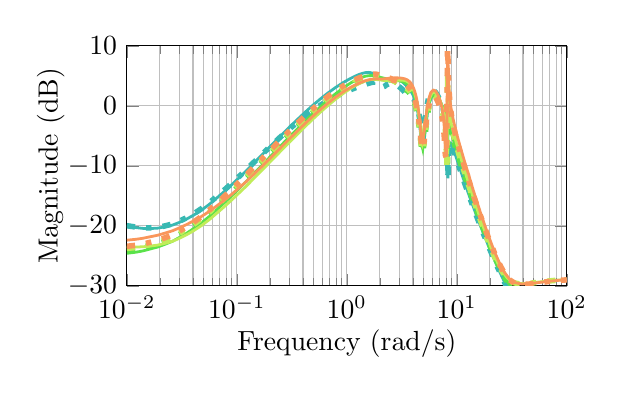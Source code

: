 % This file was created by matlab2tikz.
%
%The latest updates can be retrieved from
%  http://www.mathworks.com/matlabcentral/fileexchange/22022-matlab2tikz-matlab2tikz
%where you can also make suggestions and rate matlab2tikz.
%
%\definecolor{mycolor1}{rgb}{0.078,0.504,0.838}%blau
\definecolor{mycolor1}{rgb}{0.977,0.589,0.357}%
\definecolor{mycolor37}{rgb}{0.221,0.724,0.703}%
\definecolor{mycolor53}{rgb}{0.352,0.886,0.291}%
\definecolor{mycolor69}{rgb}{0.757,0.925,0.348}%
\definecolor{mycolor89}{rgb}{0.977,0.589,0.357}%
%
\begin{tikzpicture}

\begin{axis}[%
width=2.2in,
height=1.2in,
at={(0.68in,0.596in)},
scale only axis,
xmode=log,
xmin=0.01,
xmax=100,
xmajorgrids,
xminorgrids,
ymajorgrids,
xminorticks=true,
xlabel={Frequency (rad/s)},
xlabel style = {yshift=1mm},
ymin=-30,
ymax=10,
ylabel={Magnitude (dB)},
ylabel style = {yshift=-2mm},
axis background/.style={fill=white}
]
\addplot [ line width=2pt,color=mycolor37,loosely dashdotted]
  table[row sep=crcr]{%
0.01	-19.98\\
0.012	-20.2\\
0.014	-20.322\\
0.016	-20.34\\
0.019	-20.247\\
0.022	-20.035\\
0.026	-19.699\\
0.03	-19.236\\
0.035	-18.646\\
0.041	-17.935\\
0.048	-17.114\\
0.056	-16.195\\
0.065	-15.194\\
0.076	-14.126\\
0.089	-13.005\\
0.104	-11.847\\
0.122	-10.662\\
0.142	-9.464\\
0.166	-8.262\\
0.194	-7.069\\
0.227	-5.894\\
0.265	-4.749\\
0.31	-3.646\\
0.363	-2.597\\
0.424	-1.613\\
0.495	-0.702\\
0.579	0.129\\
0.677	0.878\\
0.791	1.549\\
0.925	2.147\\
1.036	2.541\\
1.098	2.733\\
1.098	2.733\\
1.099	2.734\\
1.179	2.957\\
1.239	3.107\\
1.24	3.107\\
1.24	3.108\\
1.317	3.282\\
1.373	3.399\\
1.373	3.4\\
1.373	3.4\\
1.446	3.538\\
1.497	3.628\\
1.497	3.628\\
1.497	3.628\\
1.565	3.735\\
1.61	3.8\\
1.611	3.801\\
1.611	3.801\\
1.674	3.879\\
1.713	3.919\\
1.713	3.92\\
1.713	3.92\\
1.772	3.963\\
1.805	3.976\\
1.805	3.976\\
1.805	3.976\\
1.86	3.966\\
1.886	3.943\\
1.887	3.943\\
1.887	3.942\\
1.938	3.845\\
1.958	3.783\\
1.958	3.783\\
1.958	3.782\\
2.006	3.581\\
2.021	3.509\\
2.021	3.509\\
2.021	3.508\\
2.076	3.259\\
2.076	3.259\\
2.076	3.259\\
2.132	3.149\\
2.132	3.149\\
2.132	3.149\\
2.2	3.248\\
2.2	3.248\\
2.2	3.248\\
2.204	3.258\\
2.284	3.472\\
2.284	3.473\\
2.284	3.473\\
2.296	3.502\\
2.387	3.655\\
2.387	3.655\\
2.387	3.655\\
2.41	3.679\\
2.514	3.725\\
2.515	3.725\\
2.515	3.725\\
2.552	3.723\\
2.675	3.659\\
2.675	3.658\\
2.675	3.658\\
2.729	3.607\\
2.877	3.407\\
2.878	3.406\\
2.878	3.406\\
2.954	3.272\\
3.137	2.878\\
3.138	2.876\\
3.138	2.875\\
3.228	2.648\\
3.311	2.419\\
3.311	2.419\\
3.311	2.419\\
3.312	2.417\\
3.342	2.33\\
3.352	2.301\\
3.352	2.3\\
3.504	1.834\\
3.604	1.572\\
3.614	1.562\\
3.614	1.561\\
3.751	1.471\\
3.837	1.401\\
3.845	1.394\\
3.845	1.393\\
3.969	1.24\\
4.041	1.111\\
4.048	1.097\\
4.048	1.097\\
4.159	0.814\\
4.217	0.615\\
4.223	0.592\\
4.223	0.591\\
4.323	0.135\\
4.368	-0.129\\
4.374	-0.162\\
4.374	-0.163\\
4.464	-0.825\\
4.498	-1.119\\
4.502	-1.161\\
4.502	-1.162\\
4.585	-2.021\\
4.607	-2.286\\
4.611	-2.332\\
4.611	-2.334\\
4.687	-3.298\\
4.7	-3.465\\
4.703	-3.508\\
4.703	-3.509\\
4.773	-4.382\\
4.778	-4.427\\
4.78	-4.456\\
4.78	-4.458\\
4.843	-4.983\\
4.845	-4.995\\
4.845	-4.996\\
4.898	-5.112\\
4.899	-5.11\\
4.9	-5.11\\
4.943	-4.941\\
4.945	-4.931\\
4.945	-4.93\\
4.981	-4.626\\
4.982	-4.613\\
4.982	-4.612\\
5.019	-4.19\\
5.02	-4.178\\
5.021	-4.176\\
5.066	-3.564\\
5.067	-3.555\\
5.067	-3.553\\
5.123	-2.751\\
5.123	-2.747\\
5.124	-2.746\\
5.193	-1.797\\
5.193	-1.795\\
5.193	-1.793\\
5.278	-0.775\\
5.279	-0.774\\
5.279	-0.765\\
5.384	0.231\\
5.384	0.232\\
5.385	0.245\\
5.514	1.137\\
5.514	1.138\\
5.517	1.153\\
5.676	1.869\\
5.676	1.869\\
5.68	1.882\\
5.689	1.913\\
5.878	2.352\\
5.878	2.352\\
5.884	2.36\\
5.914	2.399\\
6.133	2.497\\
6.133	2.497\\
6.14	2.495\\
6.197	2.472\\
6.404	2.262\\
6.405	2.261\\
6.406	2.26\\
6.456	2.183\\
6.456	2.183\\
6.466	2.166\\
6.493	2.121\\
6.742	1.606\\
6.742	1.606\\
6.743	1.603\\
6.815	1.429\\
7.034	0.855\\
7.034	0.854\\
7.035	0.851\\
7.094	0.69\\
7.284	0.16\\
7.285	0.159\\
7.286	0.156\\
7.333	0.027\\
7.498	-0.413\\
7.499	-0.414\\
7.5	-0.417\\
7.536	-0.509\\
7.68	-0.833\\
7.68	-0.834\\
7.681	-0.836\\
7.709	-0.89\\
7.833	-1.072\\
7.833	-1.073\\
7.835	-1.074\\
7.855	-1.091\\
7.962	-1.082\\
7.962	-1.082\\
7.963	-1.081\\
7.978	-1.061\\
8.07	-0.761\\
8.07	-0.759\\
8.071	-0.752\\
8.081	-0.695\\
8.16	-0.016\\
8.16	-0.013\\
8.162	-0.001\\
8.168	0.051\\
8.236	-1.828\\
8.236	-1.87\\
8.237	-2.026\\
8.298	-12.097\\
8.299	-12.099\\
8.3	-12.104\\
8.362	-10.284\\
8.362	-10.261\\
8.363	-10.177\\
8.439	-7.583\\
8.439	-7.577\\
8.441	-7.553\\
8.533	-6.625\\
8.534	-6.623\\
8.535	-6.616\\
8.649	-6.317\\
8.65	-6.317\\
8.651	-6.316\\
8.791	-6.347\\
8.792	-6.348\\
8.793	-6.349\\
8.807	-6.363\\
8.967	-6.606\\
8.967	-6.607\\
8.969	-6.609\\
9.009	-6.685\\
9.184	-7.053\\
9.184	-7.054\\
9.186	-7.057\\
9.259	-7.223\\
9.453	-7.679\\
9.454	-7.68\\
9.455	-7.683\\
9.571	-7.96\\
9.79	-8.487\\
9.791	-8.488\\
9.792	-8.492\\
9.962	-8.897\\
10.214	-9.491\\
10.215	-9.493\\
10.216	-9.496\\
10.456	-10.049\\
10.752	-10.713\\
10.753	-10.714\\
10.755	-10.717\\
10.877	-10.986\\
10.878	-10.987\\
10.878	-10.987\\
10.878	-10.987\\
11.446	-12.184\\
11.446	-12.184\\
11.446	-12.184\\
11.446	-12.184\\
11.94	-13.163\\
11.941	-13.163\\
11.941	-13.163\\
11.941	-13.163\\
12.367	-13.964\\
12.367	-13.965\\
12.367	-13.965\\
12.367	-13.965\\
12.732	-14.622\\
12.732	-14.622\\
12.733	-14.622\\
12.733	-14.623\\
13.044	-15.163\\
13.044	-15.163\\
13.044	-15.163\\
13.044	-15.163\\
13.308	-15.609\\
13.308	-15.609\\
13.308	-15.609\\
13.309	-15.609\\
13.532	-15.978\\
13.532	-15.978\\
13.532	-15.978\\
13.532	-15.978\\
13.72	-16.282\\
13.72	-16.282\\
13.72	-16.282\\
13.72	-16.282\\
13.878	-16.519\\
13.878	-16.519\\
13.878	-16.519\\
13.879	-16.52\\
14.038	-16.758\\
14.038	-16.758\\
14.038	-16.758\\
14.039	-16.759\\
14.234	-17.059\\
14.234	-17.06\\
14.234	-17.06\\
14.234	-17.06\\
14.472	-17.419\\
14.473	-17.419\\
14.473	-17.419\\
14.473	-17.42\\
14.766	-17.848\\
14.766	-17.848\\
14.766	-17.848\\
14.766	-17.849\\
15.127	-18.359\\
15.127	-18.36\\
15.127	-18.36\\
15.128	-18.361\\
15.574	-18.969\\
15.574	-18.969\\
15.574	-18.969\\
15.575	-18.97\\
16.13	-19.694\\
16.131	-19.695\\
16.131	-19.695\\
16.131	-19.696\\
16.827	-20.556\\
16.827	-20.556\\
16.827	-20.556\\
16.828	-20.557\\
17.706	-21.576\\
17.707	-21.577\\
17.707	-21.577\\
17.708	-21.578\\
18.827	-22.781\\
18.828	-22.782\\
18.828	-22.782\\
18.829	-22.783\\
20.272	-24.197\\
20.273	-24.198\\
20.273	-24.199\\
20.275	-24.2\\
22.162	-25.854\\
22.163	-25.855\\
22.163	-25.856\\
22.165	-25.857\\
24.674	-27.776\\
24.676	-27.777\\
24.676	-27.777\\
24.678	-27.779\\
28.082	-29.973\\
28.085	-29.975\\
28.085	-29.975\\
28.088	-29.977\\
28.683	-30.319\\
33.529	-32.732\\
39.194	-34.86\\
45.816	-36.512\\
53.557	-37.505\\
62.605	-38.167\\
73.182	-38.59\\
85.547	-38.852\\
100	-39.012\\
};

\addplot [color=mycolor37,line width=1pt, solid]
  table[row sep=crcr]{%
0.01	-20.055\\
0.012	-20.291\\
0.014	-20.43\\
0.016	-20.465\\
0.019	-20.391\\
0.022	-20.199\\
0.026	-19.882\\
0.03	-19.438\\
0.035	-18.866\\
0.041	-18.171\\
0.048	-17.361\\
0.056	-16.448\\
0.065	-15.445\\
0.076	-14.369\\
0.089	-13.232\\
0.104	-12.048\\
0.122	-10.829\\
0.142	-9.586\\
0.166	-8.329\\
0.194	-7.067\\
0.227	-5.806\\
0.265	-4.557\\
0.31	-3.328\\
0.363	-2.127\\
0.424	-0.967\\
0.495	0.142\\
0.579	1.189\\
0.677	2.164\\
0.791	3.056\\
0.925	3.859\\
1.042	4.406\\
1.099	4.631\\
1.1	4.635\\
1.106	4.657\\
1.182	4.914\\
1.24	5.085\\
1.241	5.088\\
1.247	5.104\\
1.318	5.277\\
1.373	5.388\\
1.375	5.39\\
1.38	5.4\\
1.448	5.5\\
1.497	5.547\\
1.499	5.548\\
1.504	5.552\\
1.572	5.572\\
1.611	5.56\\
1.612	5.559\\
1.617	5.556\\
1.687	5.478\\
1.713	5.431\\
1.715	5.429\\
1.719	5.419\\
1.805	5.197\\
1.806	5.193\\
1.811	5.18\\
1.887	4.933\\
1.888	4.929\\
1.892	4.916\\
1.958	4.705\\
1.959	4.702\\
1.963	4.691\\
2.021	4.535\\
2.022	4.533\\
2.025	4.525\\
2.076	4.417\\
2.077	4.415\\
2.08	4.41\\
2.132	4.326\\
2.133	4.325\\
2.135	4.321\\
2.2	4.246\\
2.201	4.245\\
2.203	4.243\\
2.284	4.184\\
2.284	4.184\\
2.286	4.183\\
2.387	4.156\\
2.387	4.156\\
2.388	4.156\\
2.514	4.188\\
2.515	4.188\\
2.515	4.188\\
2.674	4.286\\
2.675	4.286\\
2.675	4.286\\
2.876	4.323\\
2.877	4.323\\
2.878	4.322\\
3.133	4.08\\
3.137	4.075\\
3.137	4.075\\
3.226	3.919\\
3.267	3.837\\
3.309	3.745\\
3.311	3.741\\
3.311	3.741\\
3.351	3.649\\
3.351	3.649\\
3.351	3.649\\
3.352	3.646\\
3.504	3.253\\
3.614	2.953\\
3.753	2.585\\
3.845	2.334\\
3.88	2.23\\
3.973	1.919\\
4.048	1.621\\
4.165	1.031\\
4.223	0.673\\
4.331	-0.149\\
4.374	-0.533\\
4.474	-1.611\\
4.502	-1.956\\
4.596	-3.257\\
4.611	-3.483\\
4.7	-4.877\\
4.703	-4.929\\
4.78	-6.07\\
4.845	-6.748\\
4.9	-6.977\\
4.945	-6.918\\
4.982	-6.705\\
5.021	-6.271\\
5.067	-5.607\\
5.124	-4.756\\
5.193	-3.741\\
5.279	-2.616\\
5.384	-1.458\\
5.386	-1.436\\
5.514	-0.35\\
5.533	-0.216\\
5.587	0.139\\
5.676	0.624\\
5.715	0.806\\
5.786	1.089\\
5.878	1.378\\
5.943	1.535\\
6.033	1.696\\
6.133	1.807\\
6.23	1.855\\
6.343	1.846\\
6.348	1.844\\
6.406	1.814\\
6.425	1.801\\
6.655	1.534\\
6.694	1.47\\
6.743	1.386\\
6.759	1.358\\
6.961	0.944\\
6.995	0.867\\
7.035	0.774\\
7.047	0.746\\
7.224	0.318\\
7.253	0.247\\
7.286	0.166\\
7.295	0.142\\
7.45	-0.236\\
7.474	-0.293\\
7.5	-0.354\\
7.508	-0.372\\
7.641	-0.664\\
7.662	-0.704\\
7.681	-0.741\\
7.688	-0.753\\
7.804	-0.931\\
7.82	-0.949\\
7.835	-0.963\\
7.84	-0.968\\
7.94	-0.99\\
7.954	-0.981\\
7.963	-0.972\\
7.969	-0.967\\
8.055	-0.761\\
8.066	-0.716\\
8.071	-0.689\\
8.076	-0.665\\
8.151	-0.201\\
8.159	-0.151\\
8.162	-0.139\\
8.167	-0.117\\
8.231	-1.833\\
8.237	-2.476\\
8.3	-12.078\\
8.363	-10.503\\
8.369	-10.171\\
8.441	-7.64\\
8.449	-7.487\\
8.535	-6.589\\
8.547	-6.523\\
8.549	-6.516\\
8.651	-6.236\\
8.668	-6.221\\
8.672	-6.217\\
8.793	-6.242\\
8.816	-6.264\\
8.824	-6.273\\
8.837	-6.288\\
8.969	-6.488\\
8.998	-6.542\\
9.011	-6.567\\
9.049	-6.641\\
9.186	-6.929\\
9.224	-7.014\\
9.243	-7.058\\
9.312	-7.217\\
9.455	-7.554\\
9.504	-7.672\\
9.531	-7.736\\
9.64	-7.999\\
9.792	-8.366\\
9.856	-8.519\\
9.892	-8.607\\
10.052	-8.99\\
10.216	-9.379\\
10.298	-9.57\\
10.347	-9.684\\
10.573	-10.203\\
10.755	-10.611\\
10.86	-10.845\\
10.877	-10.882\\
10.877	-10.882\\
10.877	-10.883\\
10.877	-10.883\\
11.446	-12.091\\
11.446	-12.091\\
11.446	-12.091\\
11.446	-12.092\\
11.94	-13.079\\
11.94	-13.079\\
11.94	-13.079\\
11.941	-13.079\\
12.367	-13.887\\
12.367	-13.887\\
12.367	-13.887\\
12.367	-13.888\\
12.732	-14.55\\
12.732	-14.55\\
12.732	-14.55\\
12.733	-14.55\\
13.044	-15.094\\
13.044	-15.095\\
13.044	-15.095\\
13.044	-15.095\\
13.308	-15.544\\
13.308	-15.544\\
13.308	-15.544\\
13.309	-15.544\\
13.532	-15.916\\
13.532	-15.916\\
13.532	-15.916\\
13.532	-15.916\\
13.72	-16.224\\
13.72	-16.224\\
13.72	-16.224\\
13.72	-16.224\\
13.878	-16.461\\
13.878	-16.461\\
13.878	-16.461\\
13.879	-16.461\\
14.038	-16.695\\
14.038	-16.695\\
14.038	-16.695\\
14.039	-16.695\\
14.233	-16.997\\
14.234	-16.997\\
14.234	-16.997\\
14.234	-16.998\\
14.472	-17.359\\
14.473	-17.359\\
14.473	-17.359\\
14.473	-17.36\\
14.766	-17.79\\
14.766	-17.79\\
14.766	-17.79\\
14.766	-17.791\\
15.127	-18.303\\
15.127	-18.304\\
15.127	-18.304\\
15.128	-18.305\\
15.574	-18.915\\
15.574	-18.916\\
15.575	-18.916\\
15.575	-18.917\\
16.13	-19.643\\
16.131	-19.644\\
16.131	-19.644\\
16.131	-19.645\\
16.827	-20.508\\
16.828	-20.509\\
16.828	-20.509\\
16.828	-20.509\\
17.706	-21.532\\
17.707	-21.533\\
17.708	-21.533\\
17.708	-21.533\\
18.827	-22.741\\
18.829	-22.742\\
18.829	-22.742\\
18.829	-22.742\\
20.273	-24.162\\
20.274	-24.164\\
20.275	-24.164\\
20.275	-24.164\\
22.163	-25.825\\
22.165	-25.827\\
22.165	-25.827\\
22.165	-25.827\\
24.675	-27.754\\
24.678	-27.756\\
24.678	-27.756\\
24.678	-27.756\\
28.084	-29.958\\
28.087	-29.96\\
28.088	-29.96\\
28.088	-29.96\\
28.683	-30.303\\
33.529	-32.722\\
39.194	-34.853\\
45.816	-36.506\\
53.557	-37.502\\
62.605	-38.164\\
73.182	-38.589\\
85.547	-38.851\\
100	-39.011\\
};


\addplot [color=mycolor53,line width=1pt, solid]
  table[row sep=crcr]{%
0.01	-24.583\\
0.012	-24.408\\
0.014	-24.184\\
0.016	-23.901\\
0.019	-23.547\\
0.022	-23.111\\
0.026	-22.582\\
0.03	-21.955\\
0.035	-21.225\\
0.041	-20.396\\
0.048	-19.474\\
0.056	-18.469\\
0.065	-17.393\\
0.076	-16.259\\
0.089	-15.078\\
0.104	-13.861\\
0.122	-12.616\\
0.142	-11.351\\
0.166	-10.073\\
0.194	-8.787\\
0.227	-7.5\\
0.265	-6.216\\
0.31	-4.943\\
0.363	-3.687\\
0.424	-2.456\\
0.495	-1.259\\
0.579	-0.107\\
0.677	0.99\\
0.791	2.016\\
0.925	2.956\\
0.989	3.328\\
1.06	3.689\\
1.062	3.697\\
1.074	3.754\\
1.132	4.006\\
1.203	4.274\\
1.205	4.28\\
1.216	4.32\\
1.273	4.498\\
1.339	4.673\\
1.341	4.677\\
1.352	4.703\\
1.41	4.824\\
1.466	4.914\\
1.468	4.917\\
1.478	4.93\\
1.584	5.024\\
1.585	5.025\\
1.594	5.029\\
1.69	5.034\\
1.691	5.034\\
1.699	5.031\\
1.786	4.982\\
1.787	4.981\\
1.794	4.976\\
1.872	4.904\\
1.873	4.903\\
1.878	4.897\\
1.947	4.824\\
1.948	4.823\\
1.952	4.818\\
2.014	4.753\\
2.014	4.752\\
2.017	4.749\\
2.074	4.692\\
2.133	4.64\\
2.204	4.585\\
2.204	4.584\\
2.205	4.584\\
2.291	4.526\\
2.293	4.524\\
2.294	4.524\\
2.398	4.463\\
2.403	4.461\\
2.403	4.461\\
2.532	4.395\\
2.539	4.391\\
2.539	4.391\\
2.699	4.316\\
2.71	4.311\\
2.71	4.311\\
2.911	4.215\\
2.926	4.208\\
2.927	4.207\\
3.012	4.161\\
3.135	4.08\\
3.139	4.077\\
3.139	4.077\\
3.279	3.955\\
3.304	3.929\\
3.384	3.836\\
3.535	3.611\\
3.562	3.564\\
3.64	3.409\\
3.79	3.036\\
3.868	2.794\\
3.99	2.327\\
4.067	1.965\\
4.162	1.43\\
4.24	0.912\\
4.311	0.362\\
4.389	-0.345\\
4.437	-0.833\\
4.517	-1.735\\
4.545	-2.074\\
4.626	-3.123\\
4.635	-3.247\\
4.712	-4.217\\
4.776	-4.894\\
4.829	-5.513\\
4.874	-6.951\\
4.911	-7.217\\
4.948	-6.807\\
4.994	-4.993\\
5.05	-4.942\\
5.118	-4.578\\
5.124	-4.494\\
5.203	-3.353\\
5.227	-3.018\\
5.306	-2.008\\
5.353	-1.495\\
5.435	-0.709\\
5.509	-0.126\\
5.594	0.426\\
5.702	0.959\\
5.794	1.294\\
5.945	1.663\\
6.045	1.803\\
6.251	1.895\\
6.291	1.887\\
6.327	1.874\\
6.351	1.862\\
6.363	1.855\\
6.469	1.77\\
6.576	1.646\\
6.674	1.502\\
6.686	1.483\\
6.796	1.289\\
6.885	1.115\\
6.975	0.921\\
7.08	0.682\\
7.151	0.511\\
7.224	0.328\\
7.323	0.073\\
7.378	-0.075\\
7.436	-0.23\\
7.53	-0.489\\
7.572	-0.606\\
7.616	-0.729\\
7.707	-0.989\\
7.736	-1.075\\
7.768	-1.168\\
7.855	-1.432\\
7.874	-1.492\\
7.896	-1.559\\
7.981	-1.859\\
7.991	-1.898\\
8.003	-1.949\\
8.086	-2.443\\
8.088	-2.46\\
8.092	-2.5\\
8.167	-4.089\\
8.229	-8.844\\
8.292	-5.194\\
8.306	-4.775\\
8.322	-4.42\\
8.369	-3.902\\
8.389	-3.799\\
8.413	-3.731\\
8.462	-3.693\\
8.492	-3.708\\
8.524	-3.745\\
8.577	-3.833\\
8.617	-3.913\\
8.66	-4.008\\
8.718	-4.146\\
8.771	-4.277\\
8.827	-4.421\\
8.892	-4.591\\
8.961	-4.773\\
9.034	-4.967\\
9.107	-5.164\\
9.196	-5.402\\
9.29	-5.652\\
9.375	-5.878\\
9.489	-6.18\\
9.609	-6.494\\
9.709	-6.753\\
9.72	-6.781\\
9.856	-7.129\\
10.01	-7.517\\
10.13	-7.815\\
10.159	-7.887\\
10.319	-8.277\\
10.516	-8.749\\
10.663	-9.094\\
10.716	-9.216\\
11.092	-10.068\\
11.093	-10.071\\
11.094	-10.071\\
11.098	-10.08\\
11.6	-11.161\\
11.601	-11.163\\
11.601	-11.163\\
11.604	-11.17\\
12.039	-12.058\\
12.04	-12.059\\
12.04	-12.06\\
12.043	-12.065\\
12.417	-12.796\\
12.417	-12.797\\
12.417	-12.797\\
12.419	-12.8\\
12.74	-13.403\\
12.74	-13.403\\
12.74	-13.404\\
12.741	-13.406\\
13.014	-13.904\\
13.014	-13.904\\
13.014	-13.904\\
13.015	-13.905\\
13.246	-14.316\\
13.246	-14.316\\
13.246	-14.316\\
13.247	-14.316\\
13.442	-14.649\\
13.442	-14.65\\
13.442	-14.65\\
13.443	-14.651\\
13.607	-14.91\\
13.607	-14.911\\
13.607	-14.911\\
13.608	-14.912\\
13.774	-15.194\\
13.774	-15.195\\
13.775	-15.195\\
13.775	-15.197\\
13.977	-15.541\\
13.978	-15.543\\
13.978	-15.543\\
13.979	-15.545\\
14.226	-15.948\\
14.228	-15.951\\
14.228	-15.951\\
14.229	-15.953\\
14.531	-16.432\\
14.534	-16.436\\
14.534	-16.436\\
14.536	-16.438\\
14.908	-17.008\\
14.911	-17.013\\
14.912	-17.013\\
14.913	-17.016\\
15.374	-17.694\\
15.379	-17.701\\
15.379	-17.701\\
15.381	-17.704\\
15.955	-18.51\\
15.961	-18.518\\
15.961	-18.519\\
15.964	-18.522\\
16.683	-19.479\\
16.691	-19.488\\
16.691	-19.489\\
16.694	-19.493\\
17.604	-20.622\\
17.614	-20.634\\
17.614	-20.634\\
17.619	-20.64\\
18.781	-21.966\\
18.793	-21.98\\
18.794	-21.98\\
18.799	-21.986\\
20.302	-23.528\\
20.319	-23.544\\
20.319	-23.545\\
20.326	-23.551\\
22.298	-25.31\\
22.32	-25.328\\
22.321	-25.328\\
22.33	-25.336\\
24.963	-27.266\\
24.992	-27.285\\
24.993	-27.285\\
25.005	-27.293\\
28.597	-29.242\\
28.637	-29.26\\
28.639	-29.261\\
28.655	-29.268\\
28.683	-29.281\\
33.529	-30.865\\
39.194	-31.593\\
45.816	-31.822\\
53.557	-31.857\\
62.605	-31.81\\
73.182	-31.738\\
85.547	-31.666\\
100	-31.604\\
};



\addplot [ line width=2pt,color=mycolor53,loosely dashdotted]
  table[row sep=crcr]{%
0.01	-23.997\\
0.012	-23.84\\
0.014	-23.636\\
0.016	-23.371\\
0.019	-23.033\\
0.022	-22.61\\
0.026	-22.093\\
0.03	-21.472\\
0.035	-20.747\\
0.041	-19.919\\
0.048	-18.996\\
0.056	-17.988\\
0.065	-16.908\\
0.076	-15.769\\
0.089	-14.583\\
0.104	-13.362\\
0.122	-12.116\\
0.142	-10.854\\
0.166	-9.584\\
0.194	-8.315\\
0.227	-7.052\\
0.265	-5.802\\
0.31	-4.573\\
0.363	-3.375\\
0.424	-2.217\\
0.495	-1.111\\
0.579	-0.067\\
0.677	0.905\\
0.791	1.793\\
0.925	2.592\\
1.006	2.985\\
1.059	3.21\\
1.06	3.21\\
1.06	3.212\\
1.151	3.549\\
1.202	3.716\\
1.203	3.717\\
1.203	3.717\\
1.29	3.967\\
1.339	4.089\\
1.339	4.09\\
1.339	4.09\\
1.422	4.274\\
1.466	4.36\\
1.466	4.36\\
1.466	4.361\\
1.544	4.492\\
1.583	4.549\\
1.583	4.549\\
1.584	4.549\\
1.656	4.636\\
1.69	4.669\\
1.69	4.669\\
1.69	4.669\\
1.757	4.712\\
1.786	4.721\\
1.786	4.721\\
1.786	4.721\\
1.849	4.713\\
1.871	4.699\\
1.871	4.699\\
1.872	4.699\\
1.93	4.626\\
1.947	4.595\\
1.947	4.595\\
1.947	4.595\\
2.002	4.469\\
2.014	4.439\\
2.014	4.439\\
2.014	4.439\\
2.072	4.303\\
2.072	4.302\\
2.072	4.302\\
2.131	4.219\\
2.131	4.219\\
2.131	4.219\\
2.204	4.212\\
2.204	4.212\\
2.204	4.212\\
2.209	4.215\\
2.293	4.28\\
2.293	4.28\\
2.293	4.28\\
2.307	4.291\\
2.403	4.337\\
2.403	4.337\\
2.403	4.337\\
2.426	4.339\\
2.539	4.3\\
2.54	4.299\\
2.54	4.299\\
2.575	4.273\\
2.71	4.121\\
2.711	4.12\\
2.711	4.12\\
2.762	4.044\\
2.927	3.742\\
2.928	3.741\\
2.928	3.741\\
2.999	3.585\\
3.016	3.548\\
3.016	3.547\\
3.016	3.546\\
3.133	3.261\\
3.139	3.248\\
3.139	3.248\\
3.139	3.248\\
3.139	3.247\\
3.303	2.88\\
3.304	2.879\\
3.304	2.878\\
3.411	2.727\\
3.561	2.489\\
3.562	2.487\\
3.562	2.487\\
3.66	2.291\\
3.789	1.966\\
3.79	1.963\\
3.79	1.963\\
3.879	1.682\\
3.989	1.253\\
3.99	1.25\\
3.99	1.248\\
4.07	0.862\\
4.162	0.333\\
4.162	0.327\\
4.163	0.325\\
4.236	-0.181\\
4.31	-0.789\\
4.311	-0.797\\
4.311	-0.8\\
4.377	-1.43\\
4.436	-2.073\\
4.437	-2.084\\
4.438	-2.088\\
4.498	-2.83\\
4.544	-3.447\\
4.545	-3.46\\
4.545	-3.466\\
4.601	-4.279\\
4.634	-4.795\\
4.635	-4.81\\
4.636	-4.816\\
4.687	-5.583\\
4.711	-5.92\\
4.712	-5.935\\
4.712	-5.94\\
4.76	-6.635\\
4.775	-6.846\\
4.776	-6.86\\
4.776	-6.866\\
4.821	-7.446\\
4.828	-7.513\\
4.829	-7.522\\
4.829	-7.526\\
4.872	-7.788\\
4.873	-7.789\\
4.874	-7.793\\
4.874	-7.794\\
4.91	-7.816\\
4.911	-7.814\\
4.911	-7.813\\
4.947	-7.552\\
4.948	-7.534\\
4.949	-7.526\\
4.958	-7.294\\
4.993	-6.654\\
4.994	-6.642\\
4.994	-6.637\\
5.011	-6.462\\
5.049	-6.104\\
5.05	-6.095\\
5.05	-6.091\\
5.075	-5.872\\
5.117	-5.435\\
5.118	-5.419\\
5.119	-5.413\\
5.154	-4.882\\
5.202	-4.162\\
5.203	-4.146\\
5.203	-4.139\\
5.251	-3.463\\
5.305	-2.752\\
5.306	-2.739\\
5.307	-2.733\\
5.37	-1.997\\
5.434	-1.355\\
5.435	-1.344\\
5.435	-1.34\\
5.519	-0.624\\
5.593	-0.092\\
5.594	-0.084\\
5.595	-0.081\\
5.703	0.533\\
5.793	0.921\\
5.794	0.925\\
5.794	0.927\\
5.935	1.358\\
6.043	1.566\\
6.045	1.568\\
6.045	1.569\\
6.227	1.725\\
6.233	1.726\\
6.351	1.719\\
6.351	1.719\\
6.357	1.716\\
6.362	1.715\\
6.363	1.714\\
6.364	1.714\\
6.586	1.516\\
6.686	1.37\\
6.686	1.37\\
6.692	1.36\\
6.893	0.978\\
6.975	0.797\\
6.975	0.797\\
6.981	0.783\\
7.158	0.353\\
7.224	0.181\\
7.224	0.18\\
7.23	0.164\\
7.384	-0.257\\
7.436	-0.404\\
7.436	-0.404\\
7.443	-0.423\\
7.577	-0.813\\
7.616	-0.929\\
7.616	-0.93\\
7.623	-0.95\\
7.74	-1.306\\
7.768	-1.394\\
7.768	-1.394\\
7.775	-1.416\\
7.877	-1.747\\
7.896	-1.81\\
7.896	-1.811\\
7.903	-1.834\\
7.992	-2.169\\
8.003	-2.213\\
8.003	-2.214\\
8.01	-2.244\\
8.089	-2.689\\
8.092	-2.716\\
8.092	-2.717\\
8.099	-2.775\\
8.167	-3.915\\
8.167	-3.92\\
8.174	-4.184\\
8.229	-9.314\\
8.23	-9.328\\
8.237	-9.633\\
8.292	-4.682\\
8.292	-4.674\\
8.299	-4.399\\
8.305	-4.229\\
8.369	-3.523\\
8.369	-3.523\\
8.376	-3.505\\
8.388	-3.488\\
8.462	-3.539\\
8.463	-3.539\\
8.47	-3.552\\
8.489	-3.59\\
8.577	-3.797\\
8.577	-3.798\\
8.585	-3.817\\
8.614	-3.893\\
8.718	-4.177\\
8.719	-4.178\\
8.726	-4.199\\
8.767	-4.312\\
8.892	-4.662\\
8.892	-4.663\\
8.9	-4.684\\
8.955	-4.838\\
9.107	-5.261\\
9.108	-5.261\\
9.115	-5.283\\
9.189	-5.484\\
9.375	-5.989\\
9.375	-5.99\\
9.383	-6.012\\
9.479	-6.268\\
9.709	-6.871\\
9.709	-6.872\\
9.718	-6.894\\
9.843	-7.216\\
10.13	-7.934\\
10.13	-7.934\\
10.138	-7.956\\
10.302	-8.353\\
10.663	-9.207\\
10.663	-9.207\\
10.672	-9.229\\
11.092	-10.175\\
11.094	-10.179\\
11.094	-10.179\\
11.098	-10.187\\
11.6	-11.259\\
11.602	-11.262\\
11.602	-11.262\\
11.604	-11.268\\
12.039	-12.149\\
12.041	-12.151\\
12.041	-12.151\\
12.043	-12.155\\
12.417	-12.881\\
12.418	-12.882\\
12.418	-12.882\\
12.419	-12.885\\
12.74	-13.484\\
12.74	-13.485\\
12.74	-13.485\\
12.741	-13.486\\
13.014	-13.981\\
13.014	-13.981\\
13.014	-13.981\\
13.015	-13.982\\
13.246	-14.389\\
13.246	-14.389\\
13.246	-14.389\\
13.247	-14.39\\
13.442	-14.719\\
13.442	-14.72\\
13.442	-14.72\\
13.443	-14.721\\
13.607	-14.98\\
13.607	-14.981\\
13.607	-14.981\\
13.608	-14.982\\
13.773	-15.266\\
13.774	-15.268\\
13.774	-15.268\\
13.775	-15.27\\
13.977	-15.612\\
13.978	-15.614\\
13.978	-15.614\\
13.979	-15.616\\
14.226	-16.017\\
14.228	-16.02\\
14.228	-16.02\\
14.229	-16.022\\
14.531	-16.498\\
14.534	-16.502\\
14.534	-16.502\\
14.536	-16.505\\
14.908	-17.072\\
14.911	-17.077\\
14.911	-17.077\\
14.913	-17.081\\
15.374	-17.756\\
15.378	-17.762\\
15.378	-17.762\\
15.381	-17.767\\
15.954	-18.57\\
15.96	-18.578\\
15.96	-18.578\\
15.964	-18.583\\
16.683	-19.536\\
16.69	-19.545\\
16.69	-19.545\\
16.694	-19.551\\
17.604	-20.677\\
17.613	-20.688\\
17.613	-20.688\\
17.619	-20.695\\
18.78	-22.017\\
18.792	-22.03\\
18.792	-22.03\\
18.799	-22.038\\
20.301	-23.574\\
20.316	-23.589\\
20.316	-23.589\\
20.326	-23.599\\
22.296	-25.35\\
22.317	-25.366\\
22.317	-25.366\\
22.33	-25.377\\
24.961	-27.297\\
24.988	-27.315\\
24.988	-27.315\\
25.005	-27.326\\
28.594	-29.266\\
28.631	-29.282\\
28.631	-29.282\\
28.655	-29.293\\
28.683	-29.305\\
33.529	-30.882\\
39.194	-31.606\\
45.816	-31.833\\
53.557	-31.865\\
62.605	-31.817\\
73.182	-31.744\\
85.547	-31.671\\
100	-31.608\\
};



\addplot [ line width=2pt,color=mycolor69,loosely dashdotted]
  table[row sep=crcr]{%
0.01	-23.774\\
0.012	-23.618\\
0.014	-23.413\\
0.016	-23.148\\
0.019	-22.81\\
0.022	-22.388\\
0.026	-21.87\\
0.03	-21.25\\
0.035	-20.524\\
0.041	-19.697\\
0.048	-18.773\\
0.056	-17.765\\
0.065	-16.685\\
0.076	-15.545\\
0.089	-14.359\\
0.104	-13.137\\
0.122	-11.89\\
0.142	-10.627\\
0.166	-9.355\\
0.194	-8.083\\
0.227	-6.816\\
0.265	-5.563\\
0.31	-4.332\\
0.363	-3.131\\
0.424	-1.969\\
0.495	-0.858\\
0.579	0.193\\
0.677	1.171\\
0.791	2.066\\
0.925	2.867\\
0.998	3.222\\
1.048	3.437\\
1.048	3.438\\
1.049	3.439\\
1.142	3.788\\
1.191	3.947\\
1.191	3.947\\
1.191	3.948\\
1.281	4.203\\
1.327	4.318\\
1.327	4.318\\
1.327	4.318\\
1.412	4.503\\
1.454	4.582\\
1.455	4.582\\
1.455	4.583\\
1.534	4.712\\
1.572	4.764\\
1.572	4.764\\
1.572	4.764\\
1.646	4.848\\
1.679	4.877\\
1.679	4.877\\
1.679	4.877\\
1.748	4.919\\
1.775	4.927\\
1.775	4.927\\
1.775	4.927\\
1.839	4.922\\
1.861	4.91\\
1.861	4.91\\
1.861	4.91\\
1.921	4.85\\
1.937	4.824\\
1.937	4.824\\
1.937	4.824\\
1.993	4.719\\
2.004	4.695\\
2.004	4.694\\
2.004	4.694\\
2.063	4.575\\
2.063	4.575\\
2.063	4.575\\
2.123	4.485\\
2.123	4.485\\
2.123	4.485\\
2.196	4.435\\
2.196	4.435\\
2.196	4.435\\
2.201	4.433\\
2.286	4.428\\
2.286	4.428\\
2.286	4.428\\
2.298	4.429\\
2.397	4.416\\
2.397	4.416\\
2.397	4.416\\
2.419	4.407\\
2.534	4.322\\
2.534	4.322\\
2.535	4.322\\
2.568	4.286\\
2.707	4.087\\
2.707	4.086\\
2.707	4.086\\
2.755	4.001\\
2.925	3.663\\
2.926	3.662\\
2.926	3.661\\
2.994	3.552\\
2.994	3.551\\
3.158	3.387\\
3.159	3.386\\
3.159	3.386\\
3.159	3.386\\
3.221	3.324\\
3.238	3.305\\
3.24	3.304\\
3.438	3.052\\
3.439	3.051\\
3.439	3.051\\
3.439	3.051\\
3.472	3.0\\
3.491	2.968\\
3.493	2.966\\
3.695	2.558\\
3.715	2.506\\
3.717	2.502\\
3.889	1.974\\
3.911	1.893\\
3.913	1.887\\
4.058	1.237\\
4.08	1.118\\
4.082	1.108\\
4.202	0.355\\
4.226	0.186\\
4.228	0.172\\
4.326	-0.648\\
4.35	-0.875\\
4.352	-0.894\\
4.431	-1.73\\
4.455	-2.019\\
4.457	-2.043\\
4.519	-2.838\\
4.544	-3.185\\
4.546	-3.214\\
4.593	-3.91\\
4.619	-4.302\\
4.621	-4.335\\
4.656	-4.887\\
4.681	-5.301\\
4.683	-5.334\\
4.708	-5.721\\
4.734	-6.125\\
4.736	-6.157\\
4.751	-6.384\\
4.777	-6.75\\
4.78	-6.778\\
4.787	-6.878\\
4.814	-7.19\\
4.816	-7.212\\
4.824	-7.281\\
4.851	-7.466\\
4.853	-7.478\\
4.868	-7.546\\
4.895	-7.589\\
4.898	-7.588\\
4.923	-7.524\\
4.95	-7.338\\
4.952	-7.317\\
4.99	-6.881\\
5.017	-6.522\\
5.02	-6.492\\
5.072	-5.805\\
5.1	-5.435\\
5.102	-5.404\\
5.173	-4.38\\
5.202	-3.96\\
5.204	-3.926\\
5.298	-2.662\\
5.328	-2.31\\
5.33	-2.282\\
5.454	-1.022\\
5.484	-0.765\\
5.486	-0.745\\
5.648	0.342\\
5.679	0.504\\
5.682	0.517\\
5.893	1.282\\
5.925	1.358\\
5.928	1.364\\
6.203	1.655\\
6.238	1.655\\
6.24	1.654\\
6.277	1.646\\
6.278	1.646\\
6.283	1.644\\
6.54	1.393\\
6.607	1.282\\
6.609	1.28\\
6.614	1.27\\
6.855	0.741\\
6.893	0.64\\
6.895	0.635\\
6.901	0.62\\
7.126	-0.055\\
7.139	-0.098\\
7.141	-0.104\\
7.147	-0.123\\
7.349	-0.863\\
7.351	-0.87\\
7.357	-0.894\\
7.527	-1.645\\
7.528	-1.654\\
7.535	-1.684\\
7.677	-2.473\\
7.679	-2.485\\
7.685	-2.525\\
7.803	-3.417\\
7.805	-3.435\\
7.811	-3.492\\
7.909	-4.621\\
7.911	-4.65\\
7.917	-4.746\\
7.997	-6.413\\
7.999	-6.469\\
8.006	-6.663\\
8.071	-9.389\\
8.073	-9.446\\
8.08	-9.577\\
8.133	-9.848\\
8.135	-9.853\\
8.141	-9.866\\
8.195	-3.563\\
8.197	-3.127\\
8.204	-1.749\\
8.238	3.311\\
8.308	3.143\\
8.394	0.919\\
8.499	-0.586\\
8.627	-1.7\\
8.786	-2.644\\
8.788	-2.657\\
8.79	-2.668\\
8.797	-2.704\\
8.981	-3.539\\
9.001	-3.621\\
9.003	-3.63\\
9.01	-3.659\\
9.222	-4.458\\
9.265	-4.607\\
9.267	-4.615\\
9.275	-4.641\\
9.523	-5.457\\
9.595	-5.68\\
9.597	-5.687\\
9.605	-5.711\\
9.9	-6.58\\
10.011	-6.891\\
10.013	-6.898\\
10.021	-6.92\\
10.376	-7.871\\
10.538	-8.286\\
10.541	-8.293\\
10.549	-8.314\\
10.688	-8.66\\
10.692	-8.671\\
10.692	-8.671\\
10.701	-8.693\\
11.209	-9.902\\
11.213	-9.91\\
11.213	-9.91\\
11.219	-9.925\\
11.662	-10.912\\
11.665	-10.918\\
11.665	-10.918\\
11.67	-10.929\\
12.053	-11.74\\
12.054	-11.743\\
12.054	-11.743\\
12.058	-11.75\\
12.387	-12.419\\
12.388	-12.421\\
12.388	-12.421\\
12.39	-12.425\\
12.673	-12.977\\
12.673	-12.978\\
12.673	-12.978\\
12.674	-12.979\\
12.914	-13.432\\
12.914	-13.432\\
12.915	-13.432\\
12.915	-13.433\\
13.118	-13.79\\
13.119	-13.792\\
13.119	-13.792\\
13.12	-13.794\\
13.29	-14.079\\
13.291	-14.082\\
13.292	-14.082\\
13.293	-14.085\\
13.463	-14.421\\
13.466	-14.426\\
13.466	-14.426\\
13.468	-14.43\\
13.676	-14.818\\
13.679	-14.825\\
13.68	-14.825\\
13.682	-14.83\\
13.935	-15.274\\
13.94	-15.283\\
13.94	-15.283\\
13.944	-15.289\\
14.254	-15.814\\
14.261	-15.825\\
14.261	-15.825\\
14.265	-15.832\\
14.647	-16.455\\
14.656	-16.469\\
14.656	-16.469\\
14.661	-16.478\\
15.134	-17.219\\
15.145	-17.236\\
15.145	-17.236\\
15.152	-17.246\\
15.742	-18.126\\
15.756	-18.147\\
15.756	-18.147\\
15.765	-18.159\\
16.504	-19.2\\
16.523	-19.224\\
16.523	-19.225\\
16.534	-19.239\\
17.471	-20.463\\
17.494	-20.493\\
17.495	-20.493\\
17.509	-20.51\\
18.709	-21.936\\
18.739	-21.97\\
18.74	-21.97\\
18.757	-21.99\\
18.771	-22.006\\
20.228	-23.534\\
21.797	-24.957\\
23.689	-26.377\\
25.99	-27.693\\
28.816	-28.768\\
32.326	-29.451\\
36.74	-29.674\\
42.37	-29.648\\
45.816	-29.587\\
53.557	-29.434\\
62.605	-29.279\\
73.182	-29.145\\
85.547	-29.037\\
100	-28.952\\
};
\addplot [color=mycolor69,line width=1pt, solid]
  table[row sep=crcr]{%
0.01	-23.541\\
0.012	-23.537\\
0.014	-23.493\\
0.016	-23.392\\
0.019	-23.218\\
0.022	-22.952\\
0.026	-22.58\\
0.03	-22.091\\
0.035	-21.483\\
0.041	-20.758\\
0.048	-19.924\\
0.056	-18.993\\
0.065	-17.98\\
0.076	-16.9\\
0.089	-15.765\\
0.104	-14.589\\
0.122	-13.379\\
0.142	-12.144\\
0.166	-10.891\\
0.194	-9.626\\
0.227	-8.355\\
0.265	-7.085\\
0.31	-5.822\\
0.363	-4.574\\
0.424	-3.35\\
0.495	-2.158\\
0.579	-1.011\\
0.677	0.08\\
0.791	1.101\\
0.925	2.039\\
0.989	2.409\\
1.049	2.722\\
1.05	2.726\\
1.053	2.743\\
1.131	3.097\\
1.191	3.338\\
1.192	3.342\\
1.195	3.353\\
1.272	3.619\\
1.327	3.786\\
1.328	3.788\\
1.331	3.796\\
1.409	3.996\\
1.455	4.095\\
1.456	4.096\\
1.458	4.1\\
1.572	4.287\\
1.573	4.288\\
1.574	4.289\\
1.679	4.383\\
1.68	4.383\\
1.681	4.384\\
1.775	4.408\\
1.776	4.408\\
1.776	4.408\\
1.861	4.39\\
1.861	4.39\\
1.862	4.389\\
1.937	4.353\\
1.937	4.352\\
1.938	4.352\\
2.003	4.314\\
2.004	4.313\\
2.005	4.313\\
2.061	4.28\\
2.063	4.279\\
2.063	4.279\\
2.121	4.248\\
2.123	4.246\\
2.123	4.246\\
2.193	4.217\\
2.196	4.216\\
2.196	4.216\\
2.282	4.193\\
2.286	4.193\\
2.286	4.193\\
2.391	4.184\\
2.396	4.184\\
2.397	4.184\\
2.527	4.191\\
2.533	4.191\\
2.534	4.192\\
2.698	4.216\\
2.706	4.218\\
2.707	4.218\\
2.914	4.256\\
2.924	4.258\\
2.925	4.258\\
2.957	4.263\\
3.028	4.272\\
3.159	4.272\\
3.159	4.272\\
3.165	4.272\\
3.238	4.259\\
3.303	4.238\\
3.433	4.162\\
3.454	4.144\\
3.491	4.109\\
3.553	4.04\\
3.708	3.784\\
3.715	3.768\\
3.777	3.624\\
3.911	3.218\\
4.08	2.465\\
4.226	1.531\\
4.35	0.453\\
4.455	-0.719\\
4.544	-1.925\\
4.619	-3.107\\
4.681	-4.215\\
4.734	-5.177\\
4.777	-5.862\\
4.814	-6.244\\
4.851	-6.44\\
4.895	-6.132\\
4.95	-4.428\\
5.017	-3.552\\
5.1	-2.973\\
5.202	-2.437\\
5.328	-1.316\\
5.484	0.129\\
5.679	1.298\\
5.925	2.049\\
6.238	2.265\\
6.246	2.263\\
6.25	2.262\\
6.277	2.252\\
6.438	2.12\\
6.527	2.004\\
6.597	1.892\\
6.607	1.874\\
6.773	1.546\\
6.843	1.384\\
6.893	1.262\\
7.066	0.793\\
7.117	0.641\\
7.139	0.572\\
7.349	-0.137\\
7.527	-0.86\\
7.677	-1.631\\
7.803	-2.535\\
7.909	-3.767\\
7.997	-5.782\\
8.071	-8.552\\
8.133	-8.986\\
8.195	-4.116\\
8.238	2.227\\
8.309	2.317\\
8.396	0.473\\
8.502	-0.743\\
8.631	-1.657\\
8.791	-2.466\\
8.988	-3.268\\
9.001	-3.315\\
9.232	-4.126\\
9.265	-4.234\\
9.27	-4.253\\
9.536	-5.088\\
9.595	-5.265\\
9.636	-5.386\\
9.917	-6.194\\
10.011	-6.455\\
10.094	-6.683\\
10.398	-7.488\\
10.538	-7.848\\
10.675	-8.192\\
10.688	-8.224\\
10.691	-8.232\\
10.691	-8.233\\
10.701	-8.259\\
11.209	-9.48\\
11.211	-9.485\\
11.212	-9.486\\
11.22	-9.505\\
11.662	-10.507\\
11.664	-10.511\\
11.664	-10.511\\
11.67	-10.525\\
12.053	-11.351\\
12.054	-11.353\\
12.054	-11.353\\
12.058	-11.363\\
12.387	-12.045\\
12.388	-12.046\\
12.388	-12.046\\
12.391	-12.053\\
12.672	-12.616\\
12.673	-12.617\\
12.673	-12.617\\
12.674	-12.62\\
12.914	-13.083\\
12.915	-13.084\\
12.915	-13.085\\
12.915	-13.085\\
13.119	-13.453\\
13.119	-13.454\\
13.119	-13.455\\
13.12	-13.456\\
13.29	-13.744\\
13.292	-13.747\\
13.292	-13.747\\
13.293	-13.749\\
13.464	-14.087\\
13.466	-14.091\\
13.467	-14.092\\
13.468	-14.095\\
13.676	-14.493\\
13.68	-14.499\\
13.68	-14.5\\
13.682	-14.504\\
13.936	-14.961\\
13.941	-14.969\\
13.941	-14.97\\
13.944	-14.975\\
14.255	-15.513\\
14.261	-15.525\\
14.262	-15.525\\
14.265	-15.531\\
14.648	-16.17\\
14.657	-16.185\\
14.657	-16.185\\
14.661	-16.192\\
15.135	-16.951\\
15.147	-16.969\\
15.147	-16.97\\
15.152	-16.978\\
15.742	-17.878\\
15.757	-17.901\\
15.758	-17.901\\
15.765	-17.911\\
16.505	-18.975\\
16.525	-19.002\\
16.525	-19.002\\
16.534	-19.014\\
17.472	-20.264\\
17.497	-20.297\\
17.498	-20.297\\
17.509	-20.311\\
18.71	-21.765\\
18.743	-21.803\\
18.743	-21.803\\
18.757	-21.819\\
18.771	-21.835\\
20.228	-23.391\\
21.797	-24.837\\
23.689	-26.278\\
25.99	-27.611\\
28.816	-28.697\\
32.326	-29.379\\
36.74	-29.614\\
42.37	-29.602\\
45.816	-29.547\\
53.557	-29.403\\
62.605	-29.256\\
73.182	-29.128\\
85.547	-29.024\\
100	-28.943\\
};



\addplot [ line width=2pt,color=mycolor89,loosely dashdotted]
  table[row sep=crcr]{%
0.01	-23.41\\
0.012	-23.253\\
0.014	-23.048\\
0.016	-22.783\\
0.019	-22.446\\
0.022	-22.023\\
0.026	-21.505\\
0.03	-20.885\\
0.035	-20.16\\
0.041	-19.332\\
0.048	-18.408\\
0.056	-17.4\\
0.065	-16.32\\
0.076	-15.18\\
0.089	-13.993\\
0.104	-12.77\\
0.122	-11.522\\
0.142	-10.258\\
0.166	-8.984\\
0.194	-7.709\\
0.227	-6.439\\
0.265	-5.182\\
0.31	-3.945\\
0.363	-2.737\\
0.424	-1.568\\
0.495	-0.449\\
0.579	0.61\\
0.677	1.595\\
0.791	2.495\\
0.925	3.299\\
0.999	3.657\\
1.046	3.856\\
1.046	3.856\\
1.046	3.857\\
1.142	4.213\\
1.187	4.357\\
1.187	4.357\\
1.188	4.358\\
1.28	4.614\\
1.322	4.716\\
1.322	4.716\\
1.323	4.717\\
1.41	4.898\\
1.448	4.967\\
1.449	4.967\\
1.449	4.968\\
1.53	5.092\\
1.565	5.135\\
1.565	5.135\\
1.565	5.136\\
1.641	5.214\\
1.671	5.237\\
1.671	5.237\\
1.671	5.237\\
1.741	5.275\\
1.766	5.281\\
1.766	5.281\\
1.766	5.281\\
1.831	5.275\\
1.851	5.266\\
1.851	5.266\\
1.851	5.266\\
1.911	5.213\\
1.926	5.194\\
1.926	5.194\\
1.926	5.194\\
1.982	5.101\\
1.992	5.083\\
1.992	5.083\\
1.992	5.083\\
2.05	4.975\\
2.05	4.975\\
2.05	4.975\\
2.109	4.883\\
2.109	4.883\\
2.109	4.883\\
2.182	4.81\\
2.182	4.81\\
2.182	4.81\\
2.187	4.807\\
2.27	4.755\\
2.27	4.755\\
2.27	4.755\\
2.282	4.749\\
2.379	4.684\\
2.38	4.684\\
2.38	4.684\\
2.4	4.667\\
2.515	4.54\\
2.515	4.54\\
2.515	4.54\\
2.547	4.497\\
2.685	4.289\\
2.685	4.288\\
2.686	4.288\\
2.731	4.225\\
2.901	4.061\\
2.901	4.061\\
2.901	4.061\\
2.964	4.01\\
3.021	3.963\\
3.152	3.843\\
3.164	3.83\\
3.279	3.703\\
3.399	3.544\\
3.413	3.523\\
3.509	3.363\\
3.616	3.152\\
3.633	3.116\\
3.712	2.923\\
3.807	2.651\\
3.888	2.372\\
3.972	2.035\\
4.041	1.71\\
4.113	1.311\\
4.171	0.95\\
4.234	0.497\\
4.282	0.115\\
4.337	-0.377\\
4.376	-0.763\\
4.423	-1.276\\
4.455	-1.649\\
4.496	-2.163\\
4.521	-2.506\\
4.557	-3.004\\
4.577	-3.304\\
4.608	-3.77\\
4.624	-4.022\\
4.65	-4.445\\
4.686	-5.019\\
4.722	-5.58\\
4.765	-6.22\\
4.819	-6.854\\
4.884	-7.235\\
4.964	-6.944\\
4.969	-6.903\\
5.063	-5.729\\
5.078	-5.51\\
5.186	-3.874\\
5.213	-3.484\\
5.338	-1.901\\
5.381	-1.444\\
5.528	-0.189\\
5.592	0.22\\
5.768	1.032\\
5.857	1.293\\
6.054	1.586\\
6.072	1.597\\
6.157	1.615\\
6.178	1.612\\
6.181	1.612\\
6.184	1.611\\
6.423	1.385\\
6.504	1.242\\
6.506	1.236\\
6.51	1.229\\
6.756	0.614\\
6.785	0.524\\
6.788	0.514\\
6.792	0.503\\
7.027	-0.348\\
7.03	-0.361\\
7.034	-0.377\\
7.234	-1.307\\
7.237	-1.324\\
7.241	-1.345\\
7.409	-2.354\\
7.412	-2.377\\
7.416	-2.404\\
7.556	-3.536\\
7.56	-3.568\\
7.564	-3.606\\
7.681	-4.951\\
7.684	-4.998\\
7.688	-5.057\\
7.785	-6.766\\
7.788	-6.841\\
7.792	-6.933\\
7.872	-8.172\\
7.875	-8.188\\
7.88	-8.205\\
7.945	-8.414\\
7.948	-8.424\\
7.952	-8.435\\
8.005	-8.574\\
8.009	-8.583\\
8.013	-8.593\\
8.066	-8.711\\
8.07	-8.713\\
8.074	-8.711\\
8.141	-0.699\\
8.144	-0.241\\
8.149	0.308\\
8.165	2.31\\
8.241	9.638\\
8.317	7.798\\
8.41	4.499\\
8.524	2.204\\
8.664	0.512\\
8.836	-0.87\\
8.859	-1.026\\
8.863	-1.051\\
8.868	-1.082\\
9.048	-2.108\\
9.119	-2.46\\
9.124	-2.479\\
9.128	-2.503\\
9.311	-3.307\\
9.64	-4.543\\
10.052	-5.873\\
10.198	-6.307\\
10.573	-7.352\\
10.693	-7.669\\
10.704	-7.697\\
10.704	-7.698\\
10.728	-7.761\\
11.164	-8.848\\
11.172	-8.867\\
11.172	-8.868\\
11.191	-8.912\\
11.572	-9.797\\
11.578	-9.81\\
11.578	-9.81\\
11.591	-9.84\\
11.923	-10.567\\
11.927	-10.574\\
11.927	-10.575\\
11.935	-10.592\\
12.224	-11.19\\
12.225	-11.193\\
12.225	-11.193\\
12.229	-11.201\\
12.479	-11.684\\
12.692	-12.045\\
12.871	-12.369\\
13.053	-12.82\\
13.063	-12.842\\
13.063	-12.843\\
13.067	-12.853\\
13.276	-13.288\\
13.289	-13.314\\
13.289	-13.315\\
13.295	-13.326\\
13.547	-13.796\\
13.565	-13.828\\
13.565	-13.828\\
13.574	-13.843\\
13.881	-14.388\\
13.905	-14.428\\
13.905	-14.429\\
13.916	-14.447\\
14.293	-15.089\\
14.324	-15.14\\
14.324	-15.141\\
14.338	-15.164\\
14.804	-15.922\\
14.843	-15.985\\
14.844	-15.986\\
14.862	-16.014\\
15.442	-16.91\\
15.493	-16.986\\
15.494	-16.987\\
15.516	-17.021\\
16.245	-18.078\\
16.31	-18.169\\
16.311	-18.171\\
16.34	-18.211\\
17.265	-19.453\\
17.349	-19.561\\
17.35	-19.563\\
17.387	-19.611\\
18.575	-21.06\\
18.684	-21.185\\
18.686	-21.188\\
18.734	-21.243\\
19.494	-22.088\\
21.024	-23.635\\
22.675	-25.082\\
24.663	-26.535\\
27.081	-27.892\\
30.05	-28.98\\
33.737	-29.584\\
38.372	-29.772\\
44.28	-29.732\\
45.816	-29.704\\
53.557	-29.541\\
62.605	-29.371\\
73.182	-29.221\\
85.547	-29.1\\
100	-29.006\\
};


\addplot [color=mycolor89,line width=1pt,solid]
  table[row sep=crcr]{%
0.01	-22.396\\
0.012	-22.254\\
0.014	-22.077\\
0.016	-21.855\\
0.019	-21.58\\
0.022	-21.241\\
0.026	-20.832\\
0.03	-20.346\\
0.035	-19.781\\
0.041	-19.137\\
0.048	-18.415\\
0.056	-17.618\\
0.065	-16.75\\
0.076	-15.812\\
0.089	-14.809\\
0.104	-13.743\\
0.122	-12.622\\
0.142	-11.454\\
0.166	-10.248\\
0.194	-9.015\\
0.227	-7.768\\
0.265	-6.515\\
0.31	-5.269\\
0.363	-4.039\\
0.424	-2.836\\
0.495	-1.672\\
0.579	-0.561\\
0.677	0.484\\
0.791	1.447\\
0.925	2.314\\
1.046	2.919\\
1.046	2.921\\
1.048	2.929\\
1.055	2.961\\
1.187	3.465\\
1.188	3.466\\
1.19	3.473\\
1.322	3.857\\
1.323	3.858\\
1.325	3.863\\
1.448	4.131\\
1.449	4.132\\
1.451	4.136\\
1.565	4.314\\
1.565	4.314\\
1.568	4.317\\
1.671	4.424\\
1.671	4.424\\
1.674	4.426\\
1.766	4.479\\
1.766	4.479\\
1.769	4.48\\
1.851	4.496\\
1.851	4.496\\
1.854	4.496\\
1.926	4.492\\
1.926	4.492\\
1.929	4.491\\
1.992	4.483\\
1.992	4.483\\
1.995	4.483\\
2.05	4.478\\
2.05	4.478\\
2.053	4.478\\
2.109	4.48\\
2.11	4.48\\
2.113	4.481\\
2.182	4.496\\
2.182	4.496\\
2.185	4.497\\
2.27	4.53\\
2.271	4.53\\
2.274	4.531\\
2.379	4.578\\
2.38	4.578\\
2.383	4.579\\
2.515	4.626\\
2.516	4.627\\
2.519	4.627\\
2.685	4.658\\
2.686	4.658\\
2.689	4.658\\
2.901	4.657\\
2.902	4.657\\
2.905	4.657\\
3.004	4.643\\
3.055	4.633\\
3.152	4.605\\
3.259	4.562\\
3.31	4.534\\
3.399	4.473\\
3.541	4.327\\
3.616	4.221\\
3.749	3.969\\
3.807	3.827\\
3.933	3.431\\
3.972	3.285\\
4.096	2.706\\
4.113	2.61\\
4.234	1.825\\
4.337	0.958\\
4.423	0.039\\
4.496	-0.901\\
4.557	-1.826\\
4.608	-2.681\\
4.65	-3.412\\
4.686	-3.997\\
4.722	-4.544\\
4.765	-5.133\\
4.819	-5.682\\
4.884	-5.93\\
4.964	-5.364\\
5.063	-4.196\\
5.186	-2.559\\
5.338	-0.671\\
5.528	0.948\\
5.547	1.068\\
5.547	1.068\\
5.547	1.068\\
5.768	2.076\\
5.818	2.219\\
5.818	2.219\\
5.818	2.219\\
6.072	2.594\\
6.157	2.616\\
6.157	2.616\\
6.157	2.616\\
6.178	2.614\\
6.401	2.46\\
6.409	2.451\\
6.504	2.314\\
6.735	1.835\\
6.745	1.811\\
6.785	1.705\\
7.027	0.95\\
7.234	0.102\\
7.409	-0.847\\
7.556	-1.958\\
7.681	-3.364\\
7.785	-5.266\\
7.872	-7.031\\
7.945	-7.524\\
8.005	-7.712\\
8.066	-7.705\\
8.141	-1.894\\
8.166	1.252\\
8.243	8.858\\
8.32	7.424\\
8.414	4.476\\
8.529	2.461\\
8.67	0.987\\
8.844	-0.228\\
8.859	-0.318\\
9.059	-1.342\\
9.119	-1.615\\
9.325	-2.452\\
9.445	-2.898\\
9.657	-3.631\\
9.854	-4.266\\
10.073	-4.935\\
10.165	-5.205\\
10.189	-5.275\\
10.373	-5.796\\
10.601	-6.42\\
10.693	-6.666\\
10.699	-6.68\\
10.702	-6.689\\
10.721	-6.74\\
11.164	-7.866\\
11.168	-7.876\\
11.171	-7.882\\
11.186	-7.919\\
11.572	-8.842\\
11.575	-8.848\\
11.576	-8.852\\
11.587	-8.878\\
11.923	-9.64\\
11.925	-9.643\\
11.926	-9.645\\
11.933	-9.662\\
12.224	-10.29\\
12.224	-10.29\\
12.224	-10.291\\
12.228	-10.3\\
12.479	-10.807\\
12.479	-10.808\\
12.48	-10.809\\
12.48	-10.809\\
12.693	-11.195\\
12.874	-11.534\\
13.057	-11.995\\
13.063	-12.011\\
13.064	-12.014\\
13.067	-12.021\\
13.28	-12.487\\
13.289	-12.505\\
13.291	-12.509\\
13.295	-12.517\\
13.553	-13.023\\
13.566	-13.047\\
13.568	-13.052\\
13.574	-13.062\\
13.889	-13.651\\
13.906	-13.682\\
13.909	-13.687\\
13.916	-13.699\\
14.303	-14.395\\
14.325	-14.434\\
14.329	-14.441\\
14.338	-14.456\\
14.817	-15.279\\
14.846	-15.328\\
14.851	-15.337\\
14.862	-15.354\\
15.458	-16.328\\
15.496	-16.387\\
15.503	-16.398\\
15.516	-16.419\\
16.266	-17.567\\
16.314	-17.638\\
16.323	-17.651\\
16.34	-17.676\\
17.291	-19.022\\
17.354	-19.107\\
17.365	-19.122\\
17.387	-19.152\\
18.609	-20.715\\
18.691	-20.814\\
18.706	-20.832\\
18.734	-20.866\\
19.494	-21.75\\
21.024	-23.361\\
22.675	-24.86\\
24.663	-26.355\\
27.081	-27.741\\
30.05	-28.843\\
33.737	-29.469\\
38.372	-29.685\\
44.28	-29.665\\
45.816	-29.641\\
53.557	-29.494\\
62.605	-29.335\\
73.182	-29.194\\
85.547	-29.08\\
100	-28.99\\
};
\end{axis}
\end{tikzpicture}%
